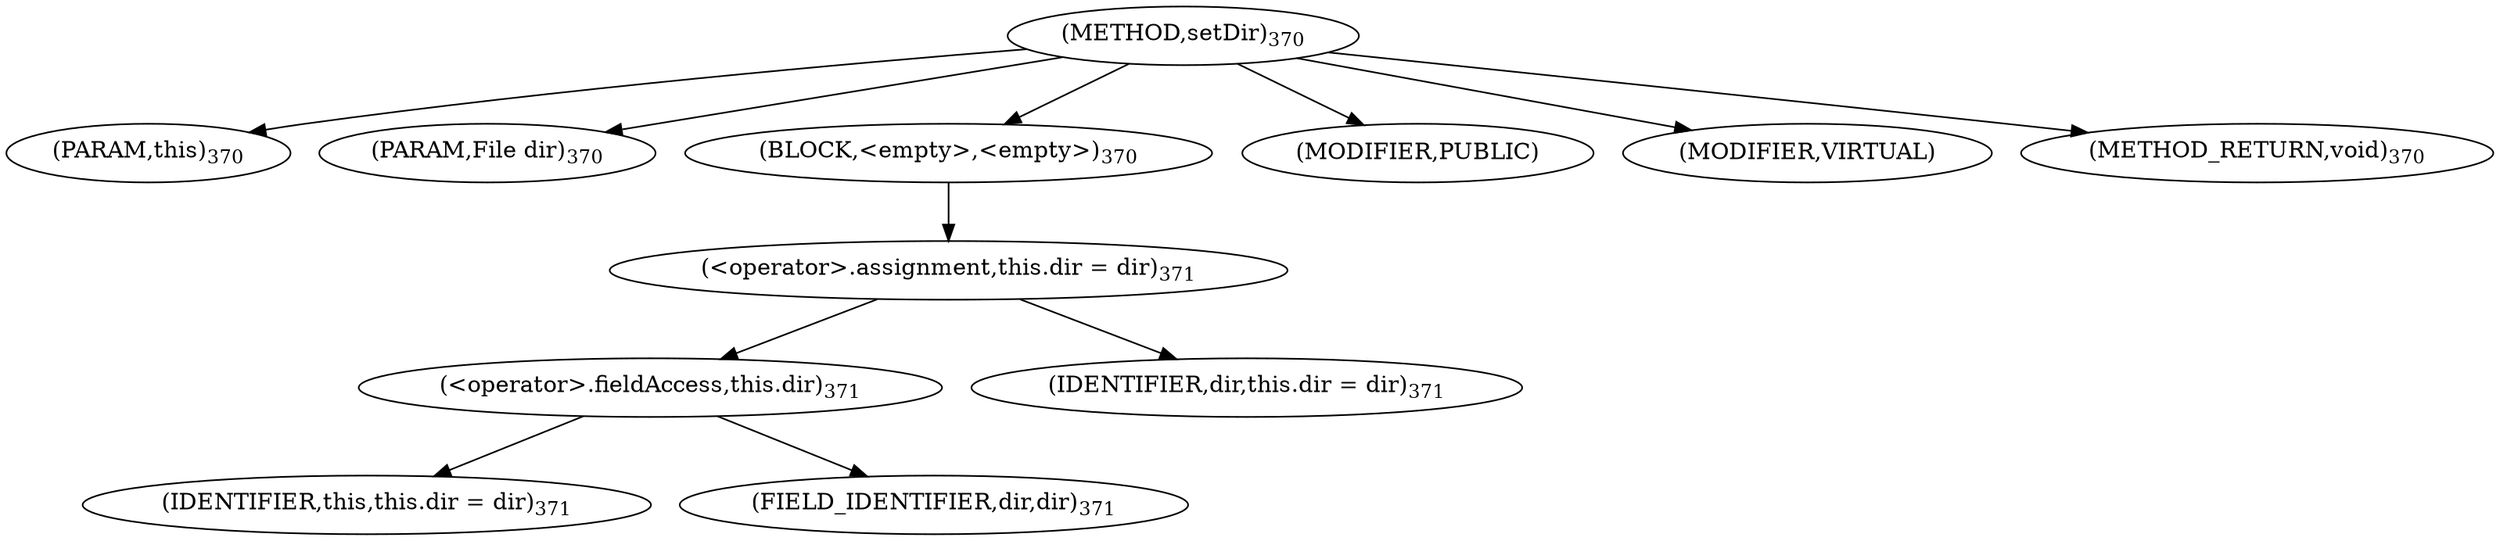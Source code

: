 digraph "setDir" {  
"1069" [label = <(METHOD,setDir)<SUB>370</SUB>> ]
"82" [label = <(PARAM,this)<SUB>370</SUB>> ]
"1070" [label = <(PARAM,File dir)<SUB>370</SUB>> ]
"1071" [label = <(BLOCK,&lt;empty&gt;,&lt;empty&gt;)<SUB>370</SUB>> ]
"1072" [label = <(&lt;operator&gt;.assignment,this.dir = dir)<SUB>371</SUB>> ]
"1073" [label = <(&lt;operator&gt;.fieldAccess,this.dir)<SUB>371</SUB>> ]
"81" [label = <(IDENTIFIER,this,this.dir = dir)<SUB>371</SUB>> ]
"1074" [label = <(FIELD_IDENTIFIER,dir,dir)<SUB>371</SUB>> ]
"1075" [label = <(IDENTIFIER,dir,this.dir = dir)<SUB>371</SUB>> ]
"1076" [label = <(MODIFIER,PUBLIC)> ]
"1077" [label = <(MODIFIER,VIRTUAL)> ]
"1078" [label = <(METHOD_RETURN,void)<SUB>370</SUB>> ]
  "1069" -> "82" 
  "1069" -> "1070" 
  "1069" -> "1071" 
  "1069" -> "1076" 
  "1069" -> "1077" 
  "1069" -> "1078" 
  "1071" -> "1072" 
  "1072" -> "1073" 
  "1072" -> "1075" 
  "1073" -> "81" 
  "1073" -> "1074" 
}
